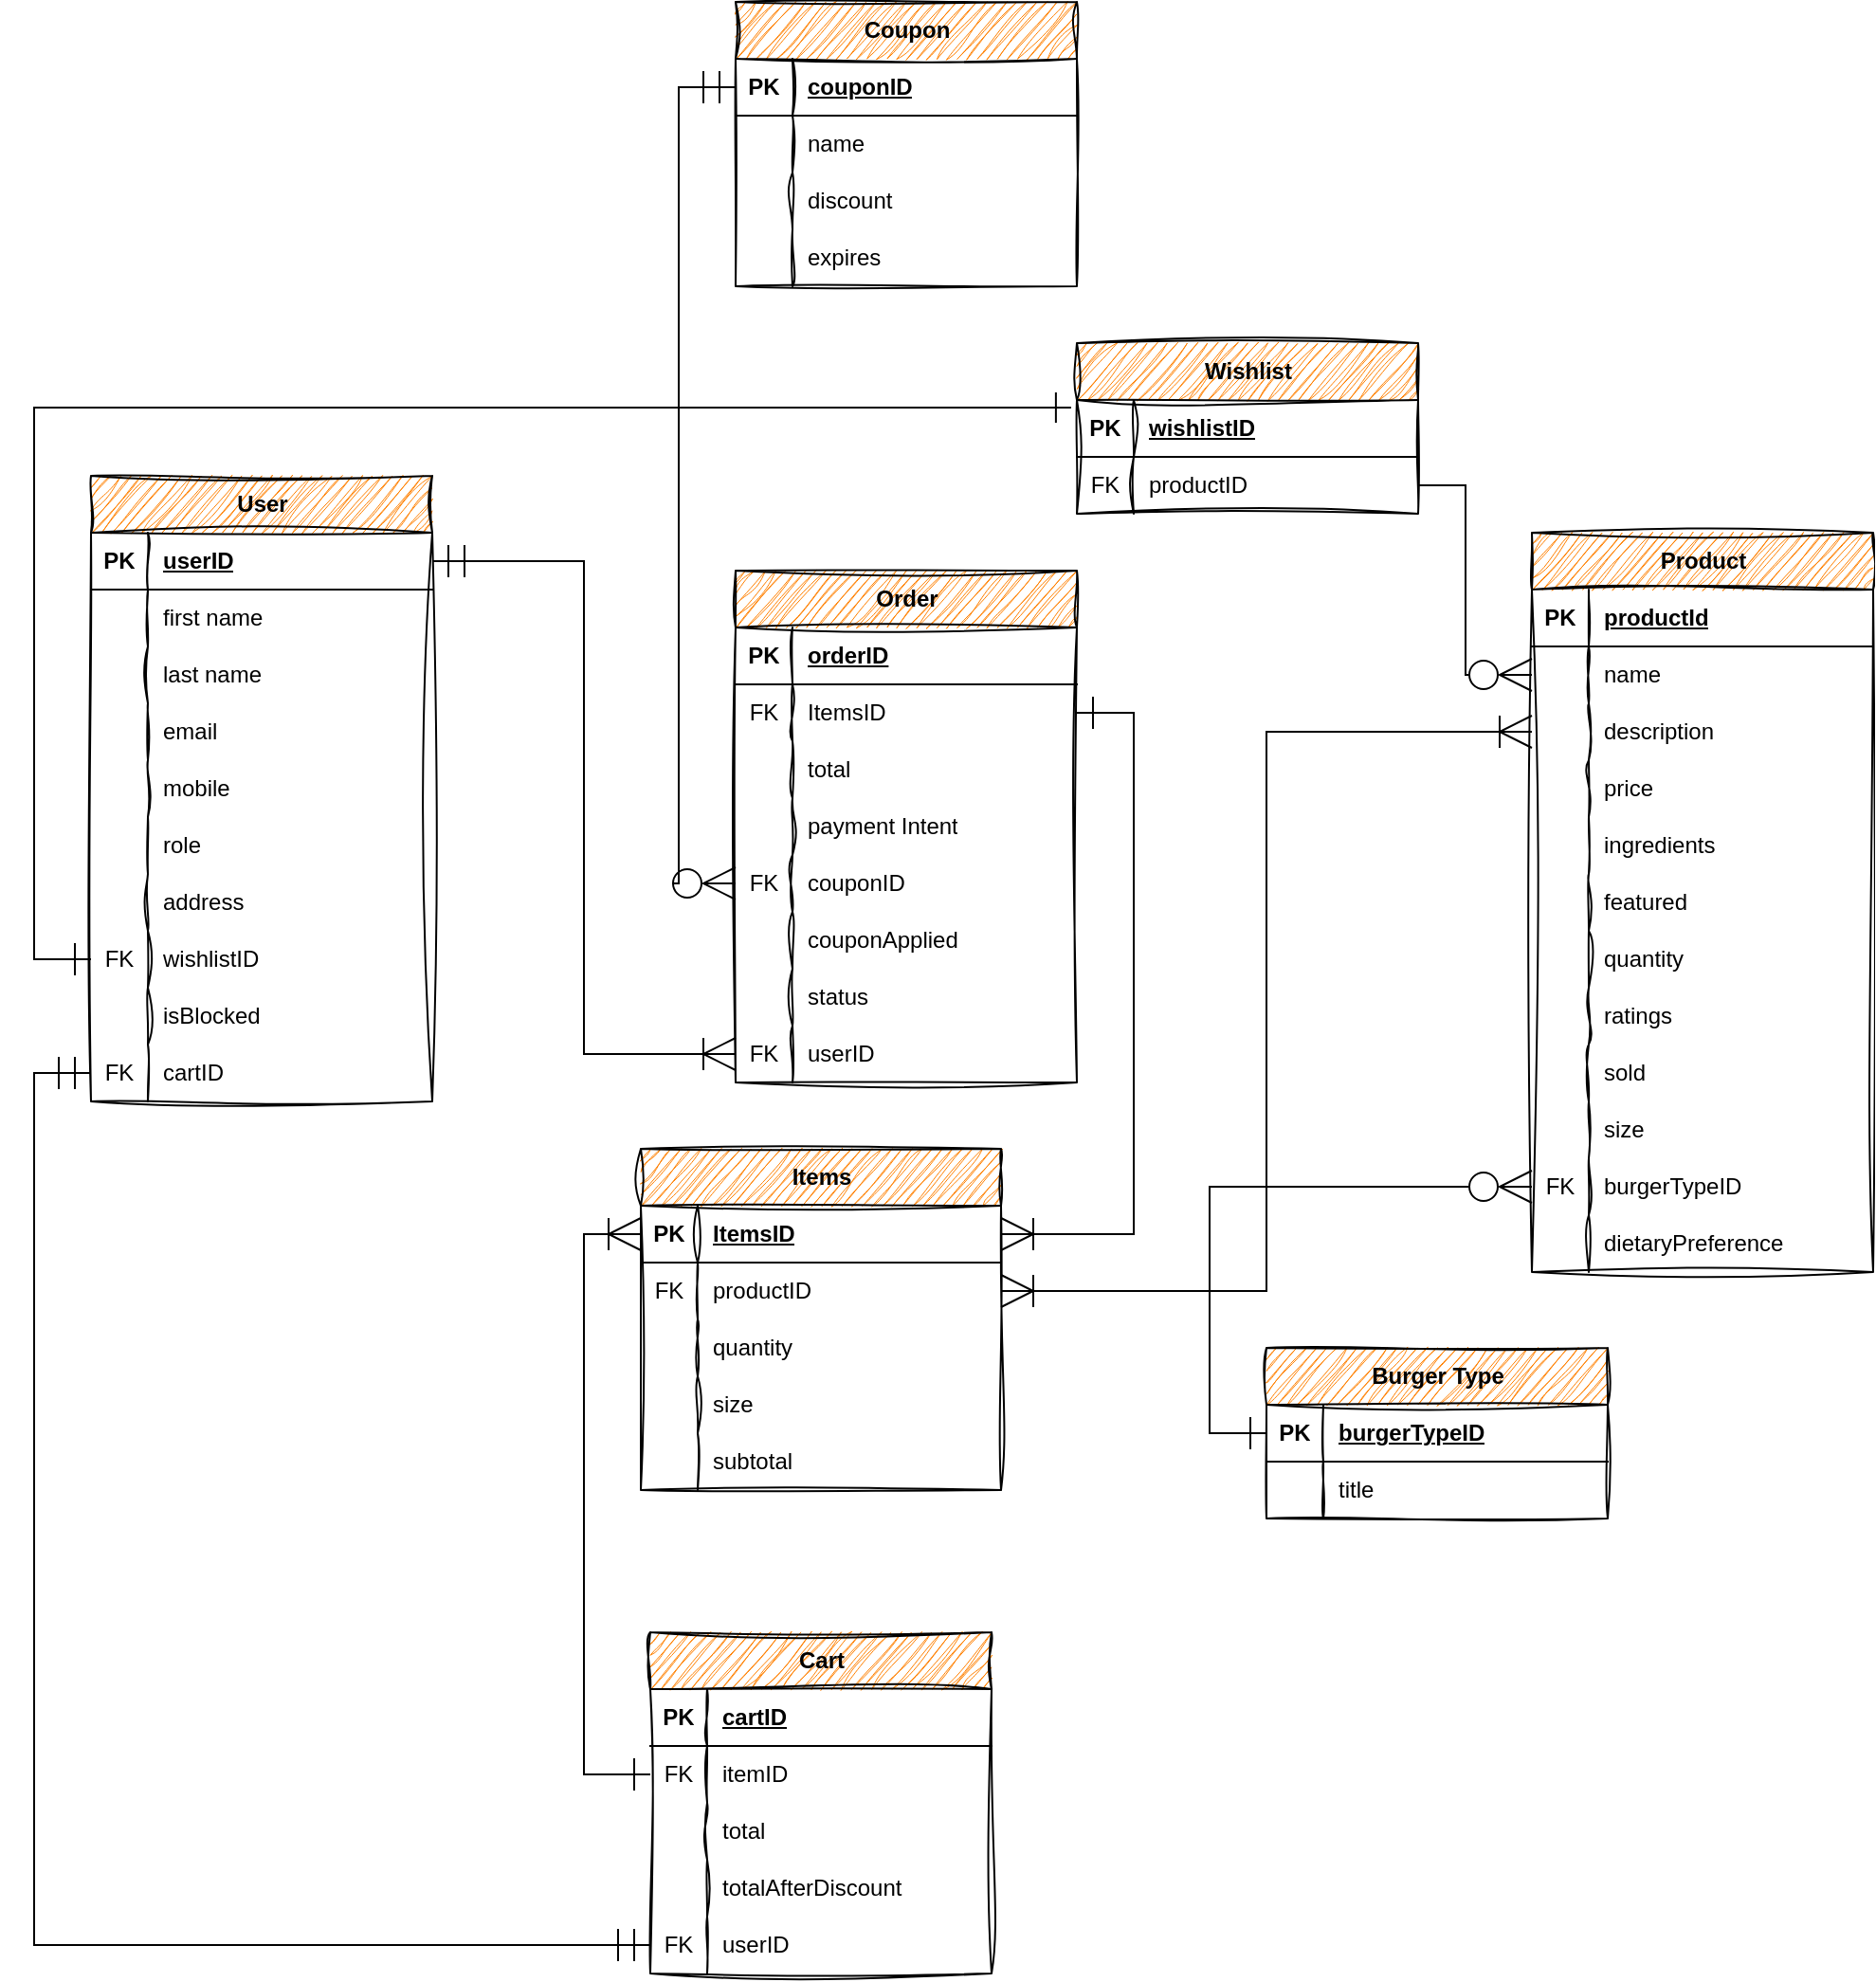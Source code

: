 <mxfile version="24.2.7" type="github">
  <diagram name="Page-1" id="Ou0Gcl6l-S-8oS8wwKDa">
    <mxGraphModel dx="1742" dy="1627" grid="1" gridSize="10" guides="1" tooltips="1" connect="1" arrows="1" fold="1" page="1" pageScale="1" pageWidth="827" pageHeight="1169" math="0" shadow="0">
      <root>
        <mxCell id="0" />
        <mxCell id="1" parent="0" />
        <mxCell id="14zHS0JnAgoN_JKjx-6R-4" value="User" style="shape=table;startSize=30;container=1;collapsible=1;childLayout=tableLayout;fixedRows=1;rowLines=0;fontStyle=1;align=center;resizeLast=1;html=1;gradientColor=none;fillColor=#FF8000;sketch=1;curveFitting=1;jiggle=2;" parent="1" vertex="1">
          <mxGeometry x="40" y="50" width="180" height="330" as="geometry" />
        </mxCell>
        <mxCell id="14zHS0JnAgoN_JKjx-6R-5" value="" style="shape=tableRow;horizontal=0;startSize=0;swimlaneHead=0;swimlaneBody=0;fillColor=none;collapsible=0;dropTarget=0;points=[[0,0.5],[1,0.5]];portConstraint=eastwest;top=0;left=0;right=0;bottom=1;" parent="14zHS0JnAgoN_JKjx-6R-4" vertex="1">
          <mxGeometry y="30" width="180" height="30" as="geometry" />
        </mxCell>
        <mxCell id="14zHS0JnAgoN_JKjx-6R-6" value="PK" style="shape=partialRectangle;connectable=0;fillColor=none;top=0;left=0;bottom=0;right=0;fontStyle=1;overflow=hidden;whiteSpace=wrap;html=1;" parent="14zHS0JnAgoN_JKjx-6R-5" vertex="1">
          <mxGeometry width="30" height="30" as="geometry">
            <mxRectangle width="30" height="30" as="alternateBounds" />
          </mxGeometry>
        </mxCell>
        <mxCell id="14zHS0JnAgoN_JKjx-6R-7" value="userID" style="shape=partialRectangle;connectable=0;fillColor=none;top=0;left=0;bottom=0;right=0;align=left;spacingLeft=6;fontStyle=5;overflow=hidden;whiteSpace=wrap;html=1;" parent="14zHS0JnAgoN_JKjx-6R-5" vertex="1">
          <mxGeometry x="30" width="150" height="30" as="geometry">
            <mxRectangle width="150" height="30" as="alternateBounds" />
          </mxGeometry>
        </mxCell>
        <mxCell id="14zHS0JnAgoN_JKjx-6R-8" value="" style="shape=tableRow;horizontal=0;startSize=0;swimlaneHead=0;swimlaneBody=0;fillColor=none;collapsible=0;dropTarget=0;points=[[0,0.5],[1,0.5]];portConstraint=eastwest;top=0;left=0;right=0;bottom=0;" parent="14zHS0JnAgoN_JKjx-6R-4" vertex="1">
          <mxGeometry y="60" width="180" height="30" as="geometry" />
        </mxCell>
        <mxCell id="14zHS0JnAgoN_JKjx-6R-9" value="" style="shape=partialRectangle;connectable=0;fillColor=none;top=0;left=0;bottom=0;right=0;editable=1;overflow=hidden;whiteSpace=wrap;html=1;" parent="14zHS0JnAgoN_JKjx-6R-8" vertex="1">
          <mxGeometry width="30" height="30" as="geometry">
            <mxRectangle width="30" height="30" as="alternateBounds" />
          </mxGeometry>
        </mxCell>
        <mxCell id="14zHS0JnAgoN_JKjx-6R-10" value="first name" style="shape=partialRectangle;connectable=0;fillColor=none;top=0;left=0;bottom=0;right=0;align=left;spacingLeft=6;overflow=hidden;whiteSpace=wrap;html=1;" parent="14zHS0JnAgoN_JKjx-6R-8" vertex="1">
          <mxGeometry x="30" width="150" height="30" as="geometry">
            <mxRectangle width="150" height="30" as="alternateBounds" />
          </mxGeometry>
        </mxCell>
        <mxCell id="14zHS0JnAgoN_JKjx-6R-11" value="" style="shape=tableRow;horizontal=0;startSize=0;swimlaneHead=0;swimlaneBody=0;fillColor=none;collapsible=0;dropTarget=0;points=[[0,0.5],[1,0.5]];portConstraint=eastwest;top=0;left=0;right=0;bottom=0;" parent="14zHS0JnAgoN_JKjx-6R-4" vertex="1">
          <mxGeometry y="90" width="180" height="30" as="geometry" />
        </mxCell>
        <mxCell id="14zHS0JnAgoN_JKjx-6R-12" value="" style="shape=partialRectangle;connectable=0;fillColor=none;top=0;left=0;bottom=0;right=0;editable=1;overflow=hidden;whiteSpace=wrap;html=1;" parent="14zHS0JnAgoN_JKjx-6R-11" vertex="1">
          <mxGeometry width="30" height="30" as="geometry">
            <mxRectangle width="30" height="30" as="alternateBounds" />
          </mxGeometry>
        </mxCell>
        <mxCell id="14zHS0JnAgoN_JKjx-6R-13" value="last name" style="shape=partialRectangle;connectable=0;fillColor=none;top=0;left=0;bottom=0;right=0;align=left;spacingLeft=6;overflow=hidden;whiteSpace=wrap;html=1;" parent="14zHS0JnAgoN_JKjx-6R-11" vertex="1">
          <mxGeometry x="30" width="150" height="30" as="geometry">
            <mxRectangle width="150" height="30" as="alternateBounds" />
          </mxGeometry>
        </mxCell>
        <mxCell id="14zHS0JnAgoN_JKjx-6R-14" value="" style="shape=tableRow;horizontal=0;startSize=0;swimlaneHead=0;swimlaneBody=0;fillColor=none;collapsible=0;dropTarget=0;points=[[0,0.5],[1,0.5]];portConstraint=eastwest;top=0;left=0;right=0;bottom=0;" parent="14zHS0JnAgoN_JKjx-6R-4" vertex="1">
          <mxGeometry y="120" width="180" height="30" as="geometry" />
        </mxCell>
        <mxCell id="14zHS0JnAgoN_JKjx-6R-15" value="" style="shape=partialRectangle;connectable=0;fillColor=none;top=0;left=0;bottom=0;right=0;editable=1;overflow=hidden;whiteSpace=wrap;html=1;" parent="14zHS0JnAgoN_JKjx-6R-14" vertex="1">
          <mxGeometry width="30" height="30" as="geometry">
            <mxRectangle width="30" height="30" as="alternateBounds" />
          </mxGeometry>
        </mxCell>
        <mxCell id="14zHS0JnAgoN_JKjx-6R-16" value="email" style="shape=partialRectangle;connectable=0;fillColor=none;top=0;left=0;bottom=0;right=0;align=left;spacingLeft=6;overflow=hidden;whiteSpace=wrap;html=1;" parent="14zHS0JnAgoN_JKjx-6R-14" vertex="1">
          <mxGeometry x="30" width="150" height="30" as="geometry">
            <mxRectangle width="150" height="30" as="alternateBounds" />
          </mxGeometry>
        </mxCell>
        <mxCell id="14zHS0JnAgoN_JKjx-6R-99" value="" style="shape=tableRow;horizontal=0;startSize=0;swimlaneHead=0;swimlaneBody=0;fillColor=none;collapsible=0;dropTarget=0;points=[[0,0.5],[1,0.5]];portConstraint=eastwest;top=0;left=0;right=0;bottom=0;" parent="14zHS0JnAgoN_JKjx-6R-4" vertex="1">
          <mxGeometry y="150" width="180" height="30" as="geometry" />
        </mxCell>
        <mxCell id="14zHS0JnAgoN_JKjx-6R-100" value="" style="shape=partialRectangle;connectable=0;fillColor=none;top=0;left=0;bottom=0;right=0;editable=1;overflow=hidden;whiteSpace=wrap;html=1;" parent="14zHS0JnAgoN_JKjx-6R-99" vertex="1">
          <mxGeometry width="30" height="30" as="geometry">
            <mxRectangle width="30" height="30" as="alternateBounds" />
          </mxGeometry>
        </mxCell>
        <mxCell id="14zHS0JnAgoN_JKjx-6R-101" value="mobile" style="shape=partialRectangle;connectable=0;fillColor=none;top=0;left=0;bottom=0;right=0;align=left;spacingLeft=6;overflow=hidden;whiteSpace=wrap;html=1;" parent="14zHS0JnAgoN_JKjx-6R-99" vertex="1">
          <mxGeometry x="30" width="150" height="30" as="geometry">
            <mxRectangle width="150" height="30" as="alternateBounds" />
          </mxGeometry>
        </mxCell>
        <mxCell id="14zHS0JnAgoN_JKjx-6R-102" value="" style="shape=tableRow;horizontal=0;startSize=0;swimlaneHead=0;swimlaneBody=0;fillColor=none;collapsible=0;dropTarget=0;points=[[0,0.5],[1,0.5]];portConstraint=eastwest;top=0;left=0;right=0;bottom=0;" parent="14zHS0JnAgoN_JKjx-6R-4" vertex="1">
          <mxGeometry y="180" width="180" height="30" as="geometry" />
        </mxCell>
        <mxCell id="14zHS0JnAgoN_JKjx-6R-103" value="" style="shape=partialRectangle;connectable=0;fillColor=none;top=0;left=0;bottom=0;right=0;editable=1;overflow=hidden;whiteSpace=wrap;html=1;" parent="14zHS0JnAgoN_JKjx-6R-102" vertex="1">
          <mxGeometry width="30" height="30" as="geometry">
            <mxRectangle width="30" height="30" as="alternateBounds" />
          </mxGeometry>
        </mxCell>
        <mxCell id="14zHS0JnAgoN_JKjx-6R-104" value="role" style="shape=partialRectangle;connectable=0;fillColor=none;top=0;left=0;bottom=0;right=0;align=left;spacingLeft=6;overflow=hidden;whiteSpace=wrap;html=1;" parent="14zHS0JnAgoN_JKjx-6R-102" vertex="1">
          <mxGeometry x="30" width="150" height="30" as="geometry">
            <mxRectangle width="150" height="30" as="alternateBounds" />
          </mxGeometry>
        </mxCell>
        <mxCell id="14zHS0JnAgoN_JKjx-6R-108" value="" style="shape=tableRow;horizontal=0;startSize=0;swimlaneHead=0;swimlaneBody=0;fillColor=none;collapsible=0;dropTarget=0;points=[[0,0.5],[1,0.5]];portConstraint=eastwest;top=0;left=0;right=0;bottom=0;" parent="14zHS0JnAgoN_JKjx-6R-4" vertex="1">
          <mxGeometry y="210" width="180" height="30" as="geometry" />
        </mxCell>
        <mxCell id="14zHS0JnAgoN_JKjx-6R-109" value="" style="shape=partialRectangle;connectable=0;fillColor=none;top=0;left=0;bottom=0;right=0;editable=1;overflow=hidden;whiteSpace=wrap;html=1;" parent="14zHS0JnAgoN_JKjx-6R-108" vertex="1">
          <mxGeometry width="30" height="30" as="geometry">
            <mxRectangle width="30" height="30" as="alternateBounds" />
          </mxGeometry>
        </mxCell>
        <mxCell id="14zHS0JnAgoN_JKjx-6R-110" value="address" style="shape=partialRectangle;connectable=0;fillColor=none;top=0;left=0;bottom=0;right=0;align=left;spacingLeft=6;overflow=hidden;whiteSpace=wrap;html=1;" parent="14zHS0JnAgoN_JKjx-6R-108" vertex="1">
          <mxGeometry x="30" width="150" height="30" as="geometry">
            <mxRectangle width="150" height="30" as="alternateBounds" />
          </mxGeometry>
        </mxCell>
        <mxCell id="14zHS0JnAgoN_JKjx-6R-139" value="" style="shape=tableRow;horizontal=0;startSize=0;swimlaneHead=0;swimlaneBody=0;fillColor=none;collapsible=0;dropTarget=0;points=[[0,0.5],[1,0.5]];portConstraint=eastwest;top=0;left=0;right=0;bottom=0;" parent="14zHS0JnAgoN_JKjx-6R-4" vertex="1">
          <mxGeometry y="240" width="180" height="30" as="geometry" />
        </mxCell>
        <mxCell id="14zHS0JnAgoN_JKjx-6R-140" value="FK" style="shape=partialRectangle;connectable=0;fillColor=none;top=0;left=0;bottom=0;right=0;editable=1;overflow=hidden;whiteSpace=wrap;html=1;" parent="14zHS0JnAgoN_JKjx-6R-139" vertex="1">
          <mxGeometry width="30" height="30" as="geometry">
            <mxRectangle width="30" height="30" as="alternateBounds" />
          </mxGeometry>
        </mxCell>
        <mxCell id="14zHS0JnAgoN_JKjx-6R-141" value="wishlistID" style="shape=partialRectangle;connectable=0;fillColor=none;top=0;left=0;bottom=0;right=0;align=left;spacingLeft=6;overflow=hidden;whiteSpace=wrap;html=1;" parent="14zHS0JnAgoN_JKjx-6R-139" vertex="1">
          <mxGeometry x="30" width="150" height="30" as="geometry">
            <mxRectangle width="150" height="30" as="alternateBounds" />
          </mxGeometry>
        </mxCell>
        <mxCell id="14zHS0JnAgoN_JKjx-6R-105" value="" style="shape=tableRow;horizontal=0;startSize=0;swimlaneHead=0;swimlaneBody=0;fillColor=none;collapsible=0;dropTarget=0;points=[[0,0.5],[1,0.5]];portConstraint=eastwest;top=0;left=0;right=0;bottom=0;" parent="14zHS0JnAgoN_JKjx-6R-4" vertex="1">
          <mxGeometry y="270" width="180" height="30" as="geometry" />
        </mxCell>
        <mxCell id="14zHS0JnAgoN_JKjx-6R-106" value="" style="shape=partialRectangle;connectable=0;fillColor=none;top=0;left=0;bottom=0;right=0;editable=1;overflow=hidden;whiteSpace=wrap;html=1;" parent="14zHS0JnAgoN_JKjx-6R-105" vertex="1">
          <mxGeometry width="30" height="30" as="geometry">
            <mxRectangle width="30" height="30" as="alternateBounds" />
          </mxGeometry>
        </mxCell>
        <mxCell id="14zHS0JnAgoN_JKjx-6R-107" value="isBlocked" style="shape=partialRectangle;connectable=0;fillColor=none;top=0;left=0;bottom=0;right=0;align=left;spacingLeft=6;overflow=hidden;whiteSpace=wrap;html=1;" parent="14zHS0JnAgoN_JKjx-6R-105" vertex="1">
          <mxGeometry x="30" width="150" height="30" as="geometry">
            <mxRectangle width="150" height="30" as="alternateBounds" />
          </mxGeometry>
        </mxCell>
        <mxCell id="14zHS0JnAgoN_JKjx-6R-253" value="" style="shape=tableRow;horizontal=0;startSize=0;swimlaneHead=0;swimlaneBody=0;fillColor=none;collapsible=0;dropTarget=0;points=[[0,0.5],[1,0.5]];portConstraint=eastwest;top=0;left=0;right=0;bottom=0;" parent="14zHS0JnAgoN_JKjx-6R-4" vertex="1">
          <mxGeometry y="300" width="180" height="30" as="geometry" />
        </mxCell>
        <mxCell id="14zHS0JnAgoN_JKjx-6R-254" value="FK" style="shape=partialRectangle;connectable=0;fillColor=none;top=0;left=0;bottom=0;right=0;editable=1;overflow=hidden;whiteSpace=wrap;html=1;" parent="14zHS0JnAgoN_JKjx-6R-253" vertex="1">
          <mxGeometry width="30" height="30" as="geometry">
            <mxRectangle width="30" height="30" as="alternateBounds" />
          </mxGeometry>
        </mxCell>
        <mxCell id="14zHS0JnAgoN_JKjx-6R-255" value="cartID" style="shape=partialRectangle;connectable=0;fillColor=none;top=0;left=0;bottom=0;right=0;align=left;spacingLeft=6;overflow=hidden;whiteSpace=wrap;html=1;" parent="14zHS0JnAgoN_JKjx-6R-253" vertex="1">
          <mxGeometry x="30" width="150" height="30" as="geometry">
            <mxRectangle width="150" height="30" as="alternateBounds" />
          </mxGeometry>
        </mxCell>
        <mxCell id="14zHS0JnAgoN_JKjx-6R-17" value="Order" style="shape=table;startSize=30;container=1;collapsible=1;childLayout=tableLayout;fixedRows=1;rowLines=0;fontStyle=1;align=center;resizeLast=1;html=1;fillStyle=auto;fillColor=#FF8000;sketch=1;curveFitting=1;jiggle=2;" parent="1" vertex="1">
          <mxGeometry x="380" y="100" width="180" height="270" as="geometry" />
        </mxCell>
        <mxCell id="14zHS0JnAgoN_JKjx-6R-18" value="" style="shape=tableRow;horizontal=0;startSize=0;swimlaneHead=0;swimlaneBody=0;fillColor=none;collapsible=0;dropTarget=0;points=[[0,0.5],[1,0.5]];portConstraint=eastwest;top=0;left=0;right=0;bottom=1;" parent="14zHS0JnAgoN_JKjx-6R-17" vertex="1">
          <mxGeometry y="30" width="180" height="30" as="geometry" />
        </mxCell>
        <mxCell id="14zHS0JnAgoN_JKjx-6R-19" value="PK" style="shape=partialRectangle;connectable=0;fillColor=none;top=0;left=0;bottom=0;right=0;fontStyle=1;overflow=hidden;whiteSpace=wrap;html=1;" parent="14zHS0JnAgoN_JKjx-6R-18" vertex="1">
          <mxGeometry width="30" height="30" as="geometry">
            <mxRectangle width="30" height="30" as="alternateBounds" />
          </mxGeometry>
        </mxCell>
        <mxCell id="14zHS0JnAgoN_JKjx-6R-20" value="orderID" style="shape=partialRectangle;connectable=0;fillColor=none;top=0;left=0;bottom=0;right=0;align=left;spacingLeft=6;fontStyle=5;overflow=hidden;whiteSpace=wrap;html=1;" parent="14zHS0JnAgoN_JKjx-6R-18" vertex="1">
          <mxGeometry x="30" width="150" height="30" as="geometry">
            <mxRectangle width="150" height="30" as="alternateBounds" />
          </mxGeometry>
        </mxCell>
        <mxCell id="14zHS0JnAgoN_JKjx-6R-21" value="" style="shape=tableRow;horizontal=0;startSize=0;swimlaneHead=0;swimlaneBody=0;fillColor=none;collapsible=0;dropTarget=0;points=[[0,0.5],[1,0.5]];portConstraint=eastwest;top=0;left=0;right=0;bottom=0;" parent="14zHS0JnAgoN_JKjx-6R-17" vertex="1">
          <mxGeometry y="60" width="180" height="30" as="geometry" />
        </mxCell>
        <mxCell id="14zHS0JnAgoN_JKjx-6R-22" value="FK" style="shape=partialRectangle;connectable=0;fillColor=none;top=0;left=0;bottom=0;right=0;editable=1;overflow=hidden;whiteSpace=wrap;html=1;" parent="14zHS0JnAgoN_JKjx-6R-21" vertex="1">
          <mxGeometry width="30" height="30" as="geometry">
            <mxRectangle width="30" height="30" as="alternateBounds" />
          </mxGeometry>
        </mxCell>
        <mxCell id="14zHS0JnAgoN_JKjx-6R-23" value="ItemsID" style="shape=partialRectangle;connectable=0;fillColor=none;top=0;left=0;bottom=0;right=0;align=left;spacingLeft=6;overflow=hidden;whiteSpace=wrap;html=1;" parent="14zHS0JnAgoN_JKjx-6R-21" vertex="1">
          <mxGeometry x="30" width="150" height="30" as="geometry">
            <mxRectangle width="150" height="30" as="alternateBounds" />
          </mxGeometry>
        </mxCell>
        <mxCell id="14zHS0JnAgoN_JKjx-6R-24" value="" style="shape=tableRow;horizontal=0;startSize=0;swimlaneHead=0;swimlaneBody=0;fillColor=none;collapsible=0;dropTarget=0;points=[[0,0.5],[1,0.5]];portConstraint=eastwest;top=0;left=0;right=0;bottom=0;" parent="14zHS0JnAgoN_JKjx-6R-17" vertex="1">
          <mxGeometry y="90" width="180" height="30" as="geometry" />
        </mxCell>
        <mxCell id="14zHS0JnAgoN_JKjx-6R-25" value="" style="shape=partialRectangle;connectable=0;fillColor=none;top=0;left=0;bottom=0;right=0;editable=1;overflow=hidden;whiteSpace=wrap;html=1;" parent="14zHS0JnAgoN_JKjx-6R-24" vertex="1">
          <mxGeometry width="30" height="30" as="geometry">
            <mxRectangle width="30" height="30" as="alternateBounds" />
          </mxGeometry>
        </mxCell>
        <mxCell id="14zHS0JnAgoN_JKjx-6R-26" value="total" style="shape=partialRectangle;connectable=0;fillColor=none;top=0;left=0;bottom=0;right=0;align=left;spacingLeft=6;overflow=hidden;whiteSpace=wrap;html=1;" parent="14zHS0JnAgoN_JKjx-6R-24" vertex="1">
          <mxGeometry x="30" width="150" height="30" as="geometry">
            <mxRectangle width="150" height="30" as="alternateBounds" />
          </mxGeometry>
        </mxCell>
        <mxCell id="14zHS0JnAgoN_JKjx-6R-27" value="" style="shape=tableRow;horizontal=0;startSize=0;swimlaneHead=0;swimlaneBody=0;fillColor=none;collapsible=0;dropTarget=0;points=[[0,0.5],[1,0.5]];portConstraint=eastwest;top=0;left=0;right=0;bottom=0;" parent="14zHS0JnAgoN_JKjx-6R-17" vertex="1">
          <mxGeometry y="120" width="180" height="30" as="geometry" />
        </mxCell>
        <mxCell id="14zHS0JnAgoN_JKjx-6R-28" value="" style="shape=partialRectangle;connectable=0;fillColor=none;top=0;left=0;bottom=0;right=0;editable=1;overflow=hidden;whiteSpace=wrap;html=1;" parent="14zHS0JnAgoN_JKjx-6R-27" vertex="1">
          <mxGeometry width="30" height="30" as="geometry">
            <mxRectangle width="30" height="30" as="alternateBounds" />
          </mxGeometry>
        </mxCell>
        <mxCell id="14zHS0JnAgoN_JKjx-6R-29" value="payment Intent" style="shape=partialRectangle;connectable=0;fillColor=none;top=0;left=0;bottom=0;right=0;align=left;spacingLeft=6;overflow=hidden;whiteSpace=wrap;html=1;" parent="14zHS0JnAgoN_JKjx-6R-27" vertex="1">
          <mxGeometry x="30" width="150" height="30" as="geometry">
            <mxRectangle width="150" height="30" as="alternateBounds" />
          </mxGeometry>
        </mxCell>
        <mxCell id="14zHS0JnAgoN_JKjx-6R-188" value="" style="shape=tableRow;horizontal=0;startSize=0;swimlaneHead=0;swimlaneBody=0;fillColor=none;collapsible=0;dropTarget=0;points=[[0,0.5],[1,0.5]];portConstraint=eastwest;top=0;left=0;right=0;bottom=0;" parent="14zHS0JnAgoN_JKjx-6R-17" vertex="1">
          <mxGeometry y="150" width="180" height="30" as="geometry" />
        </mxCell>
        <mxCell id="14zHS0JnAgoN_JKjx-6R-189" value="FK" style="shape=partialRectangle;connectable=0;fillColor=none;top=0;left=0;bottom=0;right=0;editable=1;overflow=hidden;whiteSpace=wrap;html=1;" parent="14zHS0JnAgoN_JKjx-6R-188" vertex="1">
          <mxGeometry width="30" height="30" as="geometry">
            <mxRectangle width="30" height="30" as="alternateBounds" />
          </mxGeometry>
        </mxCell>
        <mxCell id="14zHS0JnAgoN_JKjx-6R-190" value="couponID" style="shape=partialRectangle;connectable=0;fillColor=none;top=0;left=0;bottom=0;right=0;align=left;spacingLeft=6;overflow=hidden;whiteSpace=wrap;html=1;" parent="14zHS0JnAgoN_JKjx-6R-188" vertex="1">
          <mxGeometry x="30" width="150" height="30" as="geometry">
            <mxRectangle width="150" height="30" as="alternateBounds" />
          </mxGeometry>
        </mxCell>
        <mxCell id="14zHS0JnAgoN_JKjx-6R-191" value="" style="shape=tableRow;horizontal=0;startSize=0;swimlaneHead=0;swimlaneBody=0;fillColor=none;collapsible=0;dropTarget=0;points=[[0,0.5],[1,0.5]];portConstraint=eastwest;top=0;left=0;right=0;bottom=0;" parent="14zHS0JnAgoN_JKjx-6R-17" vertex="1">
          <mxGeometry y="180" width="180" height="30" as="geometry" />
        </mxCell>
        <mxCell id="14zHS0JnAgoN_JKjx-6R-192" value="" style="shape=partialRectangle;connectable=0;fillColor=none;top=0;left=0;bottom=0;right=0;editable=1;overflow=hidden;whiteSpace=wrap;html=1;" parent="14zHS0JnAgoN_JKjx-6R-191" vertex="1">
          <mxGeometry width="30" height="30" as="geometry">
            <mxRectangle width="30" height="30" as="alternateBounds" />
          </mxGeometry>
        </mxCell>
        <mxCell id="14zHS0JnAgoN_JKjx-6R-193" value="couponApplied" style="shape=partialRectangle;connectable=0;fillColor=none;top=0;left=0;bottom=0;right=0;align=left;spacingLeft=6;overflow=hidden;whiteSpace=wrap;html=1;" parent="14zHS0JnAgoN_JKjx-6R-191" vertex="1">
          <mxGeometry x="30" width="150" height="30" as="geometry">
            <mxRectangle width="150" height="30" as="alternateBounds" />
          </mxGeometry>
        </mxCell>
        <mxCell id="14zHS0JnAgoN_JKjx-6R-194" value="" style="shape=tableRow;horizontal=0;startSize=0;swimlaneHead=0;swimlaneBody=0;fillColor=none;collapsible=0;dropTarget=0;points=[[0,0.5],[1,0.5]];portConstraint=eastwest;top=0;left=0;right=0;bottom=0;" parent="14zHS0JnAgoN_JKjx-6R-17" vertex="1">
          <mxGeometry y="210" width="180" height="30" as="geometry" />
        </mxCell>
        <mxCell id="14zHS0JnAgoN_JKjx-6R-195" value="" style="shape=partialRectangle;connectable=0;fillColor=none;top=0;left=0;bottom=0;right=0;editable=1;overflow=hidden;whiteSpace=wrap;html=1;" parent="14zHS0JnAgoN_JKjx-6R-194" vertex="1">
          <mxGeometry width="30" height="30" as="geometry">
            <mxRectangle width="30" height="30" as="alternateBounds" />
          </mxGeometry>
        </mxCell>
        <mxCell id="14zHS0JnAgoN_JKjx-6R-196" value="status" style="shape=partialRectangle;connectable=0;fillColor=none;top=0;left=0;bottom=0;right=0;align=left;spacingLeft=6;overflow=hidden;whiteSpace=wrap;html=1;" parent="14zHS0JnAgoN_JKjx-6R-194" vertex="1">
          <mxGeometry x="30" width="150" height="30" as="geometry">
            <mxRectangle width="150" height="30" as="alternateBounds" />
          </mxGeometry>
        </mxCell>
        <mxCell id="14zHS0JnAgoN_JKjx-6R-197" value="" style="shape=tableRow;horizontal=0;startSize=0;swimlaneHead=0;swimlaneBody=0;fillColor=none;collapsible=0;dropTarget=0;points=[[0,0.5],[1,0.5]];portConstraint=eastwest;top=0;left=0;right=0;bottom=0;" parent="14zHS0JnAgoN_JKjx-6R-17" vertex="1">
          <mxGeometry y="240" width="180" height="30" as="geometry" />
        </mxCell>
        <mxCell id="14zHS0JnAgoN_JKjx-6R-198" value="FK" style="shape=partialRectangle;connectable=0;fillColor=none;top=0;left=0;bottom=0;right=0;editable=1;overflow=hidden;whiteSpace=wrap;html=1;" parent="14zHS0JnAgoN_JKjx-6R-197" vertex="1">
          <mxGeometry width="30" height="30" as="geometry">
            <mxRectangle width="30" height="30" as="alternateBounds" />
          </mxGeometry>
        </mxCell>
        <mxCell id="14zHS0JnAgoN_JKjx-6R-199" value="userID" style="shape=partialRectangle;connectable=0;fillColor=none;top=0;left=0;bottom=0;right=0;align=left;spacingLeft=6;overflow=hidden;whiteSpace=wrap;html=1;" parent="14zHS0JnAgoN_JKjx-6R-197" vertex="1">
          <mxGeometry x="30" width="150" height="30" as="geometry">
            <mxRectangle width="150" height="30" as="alternateBounds" />
          </mxGeometry>
        </mxCell>
        <mxCell id="14zHS0JnAgoN_JKjx-6R-30" value="Product" style="shape=table;startSize=30;container=1;collapsible=1;childLayout=tableLayout;fixedRows=1;rowLines=0;fontStyle=1;align=center;resizeLast=1;html=1;fillColor=#FF8000;sketch=1;curveFitting=1;jiggle=2;" parent="1" vertex="1">
          <mxGeometry x="800" y="80" width="180" height="390" as="geometry" />
        </mxCell>
        <mxCell id="14zHS0JnAgoN_JKjx-6R-31" value="" style="shape=tableRow;horizontal=0;startSize=0;swimlaneHead=0;swimlaneBody=0;fillColor=none;collapsible=0;dropTarget=0;points=[[0,0.5],[1,0.5]];portConstraint=eastwest;top=0;left=0;right=0;bottom=1;" parent="14zHS0JnAgoN_JKjx-6R-30" vertex="1">
          <mxGeometry y="30" width="180" height="30" as="geometry" />
        </mxCell>
        <mxCell id="14zHS0JnAgoN_JKjx-6R-32" value="PK" style="shape=partialRectangle;connectable=0;fillColor=none;top=0;left=0;bottom=0;right=0;fontStyle=1;overflow=hidden;whiteSpace=wrap;html=1;" parent="14zHS0JnAgoN_JKjx-6R-31" vertex="1">
          <mxGeometry width="30" height="30" as="geometry">
            <mxRectangle width="30" height="30" as="alternateBounds" />
          </mxGeometry>
        </mxCell>
        <mxCell id="14zHS0JnAgoN_JKjx-6R-33" value="productId" style="shape=partialRectangle;connectable=0;fillColor=none;top=0;left=0;bottom=0;right=0;align=left;spacingLeft=6;fontStyle=5;overflow=hidden;whiteSpace=wrap;html=1;" parent="14zHS0JnAgoN_JKjx-6R-31" vertex="1">
          <mxGeometry x="30" width="150" height="30" as="geometry">
            <mxRectangle width="150" height="30" as="alternateBounds" />
          </mxGeometry>
        </mxCell>
        <mxCell id="14zHS0JnAgoN_JKjx-6R-34" value="" style="shape=tableRow;horizontal=0;startSize=0;swimlaneHead=0;swimlaneBody=0;fillColor=none;collapsible=0;dropTarget=0;points=[[0,0.5],[1,0.5]];portConstraint=eastwest;top=0;left=0;right=0;bottom=0;" parent="14zHS0JnAgoN_JKjx-6R-30" vertex="1">
          <mxGeometry y="60" width="180" height="30" as="geometry" />
        </mxCell>
        <mxCell id="14zHS0JnAgoN_JKjx-6R-35" value="" style="shape=partialRectangle;connectable=0;fillColor=none;top=0;left=0;bottom=0;right=0;editable=1;overflow=hidden;whiteSpace=wrap;html=1;" parent="14zHS0JnAgoN_JKjx-6R-34" vertex="1">
          <mxGeometry width="30" height="30" as="geometry">
            <mxRectangle width="30" height="30" as="alternateBounds" />
          </mxGeometry>
        </mxCell>
        <mxCell id="14zHS0JnAgoN_JKjx-6R-36" value="name" style="shape=partialRectangle;connectable=0;fillColor=none;top=0;left=0;bottom=0;right=0;align=left;spacingLeft=6;overflow=hidden;whiteSpace=wrap;html=1;" parent="14zHS0JnAgoN_JKjx-6R-34" vertex="1">
          <mxGeometry x="30" width="150" height="30" as="geometry">
            <mxRectangle width="150" height="30" as="alternateBounds" />
          </mxGeometry>
        </mxCell>
        <mxCell id="14zHS0JnAgoN_JKjx-6R-37" value="" style="shape=tableRow;horizontal=0;startSize=0;swimlaneHead=0;swimlaneBody=0;fillColor=none;collapsible=0;dropTarget=0;points=[[0,0.5],[1,0.5]];portConstraint=eastwest;top=0;left=0;right=0;bottom=0;" parent="14zHS0JnAgoN_JKjx-6R-30" vertex="1">
          <mxGeometry y="90" width="180" height="30" as="geometry" />
        </mxCell>
        <mxCell id="14zHS0JnAgoN_JKjx-6R-38" value="" style="shape=partialRectangle;connectable=0;fillColor=none;top=0;left=0;bottom=0;right=0;editable=1;overflow=hidden;whiteSpace=wrap;html=1;" parent="14zHS0JnAgoN_JKjx-6R-37" vertex="1">
          <mxGeometry width="30" height="30" as="geometry">
            <mxRectangle width="30" height="30" as="alternateBounds" />
          </mxGeometry>
        </mxCell>
        <mxCell id="14zHS0JnAgoN_JKjx-6R-39" value="description" style="shape=partialRectangle;connectable=0;fillColor=none;top=0;left=0;bottom=0;right=0;align=left;spacingLeft=6;overflow=hidden;whiteSpace=wrap;html=1;" parent="14zHS0JnAgoN_JKjx-6R-37" vertex="1">
          <mxGeometry x="30" width="150" height="30" as="geometry">
            <mxRectangle width="150" height="30" as="alternateBounds" />
          </mxGeometry>
        </mxCell>
        <mxCell id="14zHS0JnAgoN_JKjx-6R-40" value="" style="shape=tableRow;horizontal=0;startSize=0;swimlaneHead=0;swimlaneBody=0;fillColor=none;collapsible=0;dropTarget=0;points=[[0,0.5],[1,0.5]];portConstraint=eastwest;top=0;left=0;right=0;bottom=0;" parent="14zHS0JnAgoN_JKjx-6R-30" vertex="1">
          <mxGeometry y="120" width="180" height="30" as="geometry" />
        </mxCell>
        <mxCell id="14zHS0JnAgoN_JKjx-6R-41" value="" style="shape=partialRectangle;connectable=0;fillColor=none;top=0;left=0;bottom=0;right=0;editable=1;overflow=hidden;whiteSpace=wrap;html=1;" parent="14zHS0JnAgoN_JKjx-6R-40" vertex="1">
          <mxGeometry width="30" height="30" as="geometry">
            <mxRectangle width="30" height="30" as="alternateBounds" />
          </mxGeometry>
        </mxCell>
        <mxCell id="14zHS0JnAgoN_JKjx-6R-42" value="price" style="shape=partialRectangle;connectable=0;fillColor=none;top=0;left=0;bottom=0;right=0;align=left;spacingLeft=6;overflow=hidden;whiteSpace=wrap;html=1;" parent="14zHS0JnAgoN_JKjx-6R-40" vertex="1">
          <mxGeometry x="30" width="150" height="30" as="geometry">
            <mxRectangle width="150" height="30" as="alternateBounds" />
          </mxGeometry>
        </mxCell>
        <mxCell id="14zHS0JnAgoN_JKjx-6R-145" value="" style="shape=tableRow;horizontal=0;startSize=0;swimlaneHead=0;swimlaneBody=0;fillColor=none;collapsible=0;dropTarget=0;points=[[0,0.5],[1,0.5]];portConstraint=eastwest;top=0;left=0;right=0;bottom=0;" parent="14zHS0JnAgoN_JKjx-6R-30" vertex="1">
          <mxGeometry y="150" width="180" height="30" as="geometry" />
        </mxCell>
        <mxCell id="14zHS0JnAgoN_JKjx-6R-146" value="" style="shape=partialRectangle;connectable=0;fillColor=none;top=0;left=0;bottom=0;right=0;editable=1;overflow=hidden;whiteSpace=wrap;html=1;" parent="14zHS0JnAgoN_JKjx-6R-145" vertex="1">
          <mxGeometry width="30" height="30" as="geometry">
            <mxRectangle width="30" height="30" as="alternateBounds" />
          </mxGeometry>
        </mxCell>
        <mxCell id="14zHS0JnAgoN_JKjx-6R-147" value="ingredients" style="shape=partialRectangle;connectable=0;fillColor=none;top=0;left=0;bottom=0;right=0;align=left;spacingLeft=6;overflow=hidden;whiteSpace=wrap;html=1;" parent="14zHS0JnAgoN_JKjx-6R-145" vertex="1">
          <mxGeometry x="30" width="150" height="30" as="geometry">
            <mxRectangle width="150" height="30" as="alternateBounds" />
          </mxGeometry>
        </mxCell>
        <mxCell id="14zHS0JnAgoN_JKjx-6R-148" value="" style="shape=tableRow;horizontal=0;startSize=0;swimlaneHead=0;swimlaneBody=0;fillColor=none;collapsible=0;dropTarget=0;points=[[0,0.5],[1,0.5]];portConstraint=eastwest;top=0;left=0;right=0;bottom=0;" parent="14zHS0JnAgoN_JKjx-6R-30" vertex="1">
          <mxGeometry y="180" width="180" height="30" as="geometry" />
        </mxCell>
        <mxCell id="14zHS0JnAgoN_JKjx-6R-149" value="" style="shape=partialRectangle;connectable=0;fillColor=none;top=0;left=0;bottom=0;right=0;editable=1;overflow=hidden;whiteSpace=wrap;html=1;" parent="14zHS0JnAgoN_JKjx-6R-148" vertex="1">
          <mxGeometry width="30" height="30" as="geometry">
            <mxRectangle width="30" height="30" as="alternateBounds" />
          </mxGeometry>
        </mxCell>
        <mxCell id="14zHS0JnAgoN_JKjx-6R-150" value="featured" style="shape=partialRectangle;connectable=0;fillColor=none;top=0;left=0;bottom=0;right=0;align=left;spacingLeft=6;overflow=hidden;whiteSpace=wrap;html=1;" parent="14zHS0JnAgoN_JKjx-6R-148" vertex="1">
          <mxGeometry x="30" width="150" height="30" as="geometry">
            <mxRectangle width="150" height="30" as="alternateBounds" />
          </mxGeometry>
        </mxCell>
        <mxCell id="14zHS0JnAgoN_JKjx-6R-170" value="" style="shape=tableRow;horizontal=0;startSize=0;swimlaneHead=0;swimlaneBody=0;fillColor=none;collapsible=0;dropTarget=0;points=[[0,0.5],[1,0.5]];portConstraint=eastwest;top=0;left=0;right=0;bottom=0;" parent="14zHS0JnAgoN_JKjx-6R-30" vertex="1">
          <mxGeometry y="210" width="180" height="30" as="geometry" />
        </mxCell>
        <mxCell id="14zHS0JnAgoN_JKjx-6R-171" value="" style="shape=partialRectangle;connectable=0;fillColor=none;top=0;left=0;bottom=0;right=0;editable=1;overflow=hidden;whiteSpace=wrap;html=1;" parent="14zHS0JnAgoN_JKjx-6R-170" vertex="1">
          <mxGeometry width="30" height="30" as="geometry">
            <mxRectangle width="30" height="30" as="alternateBounds" />
          </mxGeometry>
        </mxCell>
        <mxCell id="14zHS0JnAgoN_JKjx-6R-172" value="quantity" style="shape=partialRectangle;connectable=0;fillColor=none;top=0;left=0;bottom=0;right=0;align=left;spacingLeft=6;overflow=hidden;whiteSpace=wrap;html=1;" parent="14zHS0JnAgoN_JKjx-6R-170" vertex="1">
          <mxGeometry x="30" width="150" height="30" as="geometry">
            <mxRectangle width="150" height="30" as="alternateBounds" />
          </mxGeometry>
        </mxCell>
        <mxCell id="14zHS0JnAgoN_JKjx-6R-173" value="" style="shape=tableRow;horizontal=0;startSize=0;swimlaneHead=0;swimlaneBody=0;fillColor=none;collapsible=0;dropTarget=0;points=[[0,0.5],[1,0.5]];portConstraint=eastwest;top=0;left=0;right=0;bottom=0;" parent="14zHS0JnAgoN_JKjx-6R-30" vertex="1">
          <mxGeometry y="240" width="180" height="30" as="geometry" />
        </mxCell>
        <mxCell id="14zHS0JnAgoN_JKjx-6R-174" value="" style="shape=partialRectangle;connectable=0;fillColor=none;top=0;left=0;bottom=0;right=0;editable=1;overflow=hidden;whiteSpace=wrap;html=1;" parent="14zHS0JnAgoN_JKjx-6R-173" vertex="1">
          <mxGeometry width="30" height="30" as="geometry">
            <mxRectangle width="30" height="30" as="alternateBounds" />
          </mxGeometry>
        </mxCell>
        <mxCell id="14zHS0JnAgoN_JKjx-6R-175" value="ratings" style="shape=partialRectangle;connectable=0;fillColor=none;top=0;left=0;bottom=0;right=0;align=left;spacingLeft=6;overflow=hidden;whiteSpace=wrap;html=1;" parent="14zHS0JnAgoN_JKjx-6R-173" vertex="1">
          <mxGeometry x="30" width="150" height="30" as="geometry">
            <mxRectangle width="150" height="30" as="alternateBounds" />
          </mxGeometry>
        </mxCell>
        <mxCell id="14zHS0JnAgoN_JKjx-6R-176" value="" style="shape=tableRow;horizontal=0;startSize=0;swimlaneHead=0;swimlaneBody=0;fillColor=none;collapsible=0;dropTarget=0;points=[[0,0.5],[1,0.5]];portConstraint=eastwest;top=0;left=0;right=0;bottom=0;" parent="14zHS0JnAgoN_JKjx-6R-30" vertex="1">
          <mxGeometry y="270" width="180" height="30" as="geometry" />
        </mxCell>
        <mxCell id="14zHS0JnAgoN_JKjx-6R-177" value="" style="shape=partialRectangle;connectable=0;fillColor=none;top=0;left=0;bottom=0;right=0;editable=1;overflow=hidden;whiteSpace=wrap;html=1;" parent="14zHS0JnAgoN_JKjx-6R-176" vertex="1">
          <mxGeometry width="30" height="30" as="geometry">
            <mxRectangle width="30" height="30" as="alternateBounds" />
          </mxGeometry>
        </mxCell>
        <mxCell id="14zHS0JnAgoN_JKjx-6R-178" value="sold" style="shape=partialRectangle;connectable=0;fillColor=none;top=0;left=0;bottom=0;right=0;align=left;spacingLeft=6;overflow=hidden;whiteSpace=wrap;html=1;" parent="14zHS0JnAgoN_JKjx-6R-176" vertex="1">
          <mxGeometry x="30" width="150" height="30" as="geometry">
            <mxRectangle width="150" height="30" as="alternateBounds" />
          </mxGeometry>
        </mxCell>
        <mxCell id="14zHS0JnAgoN_JKjx-6R-179" value="" style="shape=tableRow;horizontal=0;startSize=0;swimlaneHead=0;swimlaneBody=0;fillColor=none;collapsible=0;dropTarget=0;points=[[0,0.5],[1,0.5]];portConstraint=eastwest;top=0;left=0;right=0;bottom=0;" parent="14zHS0JnAgoN_JKjx-6R-30" vertex="1">
          <mxGeometry y="300" width="180" height="30" as="geometry" />
        </mxCell>
        <mxCell id="14zHS0JnAgoN_JKjx-6R-180" value="" style="shape=partialRectangle;connectable=0;fillColor=none;top=0;left=0;bottom=0;right=0;editable=1;overflow=hidden;whiteSpace=wrap;html=1;" parent="14zHS0JnAgoN_JKjx-6R-179" vertex="1">
          <mxGeometry width="30" height="30" as="geometry">
            <mxRectangle width="30" height="30" as="alternateBounds" />
          </mxGeometry>
        </mxCell>
        <mxCell id="14zHS0JnAgoN_JKjx-6R-181" value="size" style="shape=partialRectangle;connectable=0;fillColor=none;top=0;left=0;bottom=0;right=0;align=left;spacingLeft=6;overflow=hidden;whiteSpace=wrap;html=1;" parent="14zHS0JnAgoN_JKjx-6R-179" vertex="1">
          <mxGeometry x="30" width="150" height="30" as="geometry">
            <mxRectangle width="150" height="30" as="alternateBounds" />
          </mxGeometry>
        </mxCell>
        <mxCell id="14zHS0JnAgoN_JKjx-6R-200" value="" style="shape=tableRow;horizontal=0;startSize=0;swimlaneHead=0;swimlaneBody=0;fillColor=none;collapsible=0;dropTarget=0;points=[[0,0.5],[1,0.5]];portConstraint=eastwest;top=0;left=0;right=0;bottom=0;" parent="14zHS0JnAgoN_JKjx-6R-30" vertex="1">
          <mxGeometry y="330" width="180" height="30" as="geometry" />
        </mxCell>
        <mxCell id="14zHS0JnAgoN_JKjx-6R-201" value="FK" style="shape=partialRectangle;connectable=0;fillColor=none;top=0;left=0;bottom=0;right=0;editable=1;overflow=hidden;whiteSpace=wrap;html=1;" parent="14zHS0JnAgoN_JKjx-6R-200" vertex="1">
          <mxGeometry width="30" height="30" as="geometry">
            <mxRectangle width="30" height="30" as="alternateBounds" />
          </mxGeometry>
        </mxCell>
        <mxCell id="14zHS0JnAgoN_JKjx-6R-202" value="burgerTypeID" style="shape=partialRectangle;connectable=0;fillColor=none;top=0;left=0;bottom=0;right=0;align=left;spacingLeft=6;overflow=hidden;whiteSpace=wrap;html=1;" parent="14zHS0JnAgoN_JKjx-6R-200" vertex="1">
          <mxGeometry x="30" width="150" height="30" as="geometry">
            <mxRectangle width="150" height="30" as="alternateBounds" />
          </mxGeometry>
        </mxCell>
        <mxCell id="14zHS0JnAgoN_JKjx-6R-250" value="" style="shape=tableRow;horizontal=0;startSize=0;swimlaneHead=0;swimlaneBody=0;fillColor=none;collapsible=0;dropTarget=0;points=[[0,0.5],[1,0.5]];portConstraint=eastwest;top=0;left=0;right=0;bottom=0;" parent="14zHS0JnAgoN_JKjx-6R-30" vertex="1">
          <mxGeometry y="360" width="180" height="30" as="geometry" />
        </mxCell>
        <mxCell id="14zHS0JnAgoN_JKjx-6R-251" value="" style="shape=partialRectangle;connectable=0;fillColor=none;top=0;left=0;bottom=0;right=0;editable=1;overflow=hidden;whiteSpace=wrap;html=1;" parent="14zHS0JnAgoN_JKjx-6R-250" vertex="1">
          <mxGeometry width="30" height="30" as="geometry">
            <mxRectangle width="30" height="30" as="alternateBounds" />
          </mxGeometry>
        </mxCell>
        <mxCell id="14zHS0JnAgoN_JKjx-6R-252" value="dietaryPreference" style="shape=partialRectangle;connectable=0;fillColor=none;top=0;left=0;bottom=0;right=0;align=left;spacingLeft=6;overflow=hidden;whiteSpace=wrap;html=1;" parent="14zHS0JnAgoN_JKjx-6R-250" vertex="1">
          <mxGeometry x="30" width="150" height="30" as="geometry">
            <mxRectangle width="150" height="30" as="alternateBounds" />
          </mxGeometry>
        </mxCell>
        <mxCell id="14zHS0JnAgoN_JKjx-6R-43" value="Coupon" style="shape=table;startSize=30;container=1;collapsible=1;childLayout=tableLayout;fixedRows=1;rowLines=0;fontStyle=1;align=center;resizeLast=1;html=1;fillColor=#FF8000;rounded=0;sketch=1;curveFitting=1;jiggle=2;shadow=0;" parent="1" vertex="1">
          <mxGeometry x="380" y="-200" width="180" height="150" as="geometry" />
        </mxCell>
        <mxCell id="14zHS0JnAgoN_JKjx-6R-44" value="" style="shape=tableRow;horizontal=0;startSize=0;swimlaneHead=0;swimlaneBody=0;fillColor=none;collapsible=0;dropTarget=0;points=[[0,0.5],[1,0.5]];portConstraint=eastwest;top=0;left=0;right=0;bottom=1;" parent="14zHS0JnAgoN_JKjx-6R-43" vertex="1">
          <mxGeometry y="30" width="180" height="30" as="geometry" />
        </mxCell>
        <mxCell id="14zHS0JnAgoN_JKjx-6R-45" value="PK" style="shape=partialRectangle;connectable=0;fillColor=none;top=0;left=0;bottom=0;right=0;fontStyle=1;overflow=hidden;whiteSpace=wrap;html=1;" parent="14zHS0JnAgoN_JKjx-6R-44" vertex="1">
          <mxGeometry width="30" height="30" as="geometry">
            <mxRectangle width="30" height="30" as="alternateBounds" />
          </mxGeometry>
        </mxCell>
        <mxCell id="14zHS0JnAgoN_JKjx-6R-46" value="couponID" style="shape=partialRectangle;connectable=0;fillColor=none;top=0;left=0;bottom=0;right=0;align=left;spacingLeft=6;fontStyle=5;overflow=hidden;whiteSpace=wrap;html=1;" parent="14zHS0JnAgoN_JKjx-6R-44" vertex="1">
          <mxGeometry x="30" width="150" height="30" as="geometry">
            <mxRectangle width="150" height="30" as="alternateBounds" />
          </mxGeometry>
        </mxCell>
        <mxCell id="14zHS0JnAgoN_JKjx-6R-47" value="" style="shape=tableRow;horizontal=0;startSize=0;swimlaneHead=0;swimlaneBody=0;fillColor=none;collapsible=0;dropTarget=0;points=[[0,0.5],[1,0.5]];portConstraint=eastwest;top=0;left=0;right=0;bottom=0;" parent="14zHS0JnAgoN_JKjx-6R-43" vertex="1">
          <mxGeometry y="60" width="180" height="30" as="geometry" />
        </mxCell>
        <mxCell id="14zHS0JnAgoN_JKjx-6R-48" value="" style="shape=partialRectangle;connectable=0;fillColor=none;top=0;left=0;bottom=0;right=0;editable=1;overflow=hidden;whiteSpace=wrap;html=1;" parent="14zHS0JnAgoN_JKjx-6R-47" vertex="1">
          <mxGeometry width="30" height="30" as="geometry">
            <mxRectangle width="30" height="30" as="alternateBounds" />
          </mxGeometry>
        </mxCell>
        <mxCell id="14zHS0JnAgoN_JKjx-6R-49" value="name" style="shape=partialRectangle;connectable=0;fillColor=none;top=0;left=0;bottom=0;right=0;align=left;spacingLeft=6;overflow=hidden;whiteSpace=wrap;html=1;" parent="14zHS0JnAgoN_JKjx-6R-47" vertex="1">
          <mxGeometry x="30" width="150" height="30" as="geometry">
            <mxRectangle width="150" height="30" as="alternateBounds" />
          </mxGeometry>
        </mxCell>
        <mxCell id="14zHS0JnAgoN_JKjx-6R-50" value="" style="shape=tableRow;horizontal=0;startSize=0;swimlaneHead=0;swimlaneBody=0;fillColor=none;collapsible=0;dropTarget=0;points=[[0,0.5],[1,0.5]];portConstraint=eastwest;top=0;left=0;right=0;bottom=0;" parent="14zHS0JnAgoN_JKjx-6R-43" vertex="1">
          <mxGeometry y="90" width="180" height="30" as="geometry" />
        </mxCell>
        <mxCell id="14zHS0JnAgoN_JKjx-6R-51" value="" style="shape=partialRectangle;connectable=0;fillColor=none;top=0;left=0;bottom=0;right=0;editable=1;overflow=hidden;whiteSpace=wrap;html=1;" parent="14zHS0JnAgoN_JKjx-6R-50" vertex="1">
          <mxGeometry width="30" height="30" as="geometry">
            <mxRectangle width="30" height="30" as="alternateBounds" />
          </mxGeometry>
        </mxCell>
        <mxCell id="14zHS0JnAgoN_JKjx-6R-52" value="discount" style="shape=partialRectangle;connectable=0;fillColor=none;top=0;left=0;bottom=0;right=0;align=left;spacingLeft=6;overflow=hidden;whiteSpace=wrap;html=1;" parent="14zHS0JnAgoN_JKjx-6R-50" vertex="1">
          <mxGeometry x="30" width="150" height="30" as="geometry">
            <mxRectangle width="150" height="30" as="alternateBounds" />
          </mxGeometry>
        </mxCell>
        <mxCell id="14zHS0JnAgoN_JKjx-6R-53" value="" style="shape=tableRow;horizontal=0;startSize=0;swimlaneHead=0;swimlaneBody=0;fillColor=none;collapsible=0;dropTarget=0;points=[[0,0.5],[1,0.5]];portConstraint=eastwest;top=0;left=0;right=0;bottom=0;" parent="14zHS0JnAgoN_JKjx-6R-43" vertex="1">
          <mxGeometry y="120" width="180" height="30" as="geometry" />
        </mxCell>
        <mxCell id="14zHS0JnAgoN_JKjx-6R-54" value="" style="shape=partialRectangle;connectable=0;fillColor=none;top=0;left=0;bottom=0;right=0;editable=1;overflow=hidden;whiteSpace=wrap;html=1;" parent="14zHS0JnAgoN_JKjx-6R-53" vertex="1">
          <mxGeometry width="30" height="30" as="geometry">
            <mxRectangle width="30" height="30" as="alternateBounds" />
          </mxGeometry>
        </mxCell>
        <mxCell id="14zHS0JnAgoN_JKjx-6R-55" value="expires" style="shape=partialRectangle;connectable=0;fillColor=none;top=0;left=0;bottom=0;right=0;align=left;spacingLeft=6;overflow=hidden;whiteSpace=wrap;html=1;" parent="14zHS0JnAgoN_JKjx-6R-53" vertex="1">
          <mxGeometry x="30" width="150" height="30" as="geometry">
            <mxRectangle width="150" height="30" as="alternateBounds" />
          </mxGeometry>
        </mxCell>
        <mxCell id="14zHS0JnAgoN_JKjx-6R-56" value="Items" style="shape=table;startSize=30;container=1;collapsible=1;childLayout=tableLayout;fixedRows=1;rowLines=0;fontStyle=1;align=center;resizeLast=1;html=1;fillColor=#FF8000;sketch=1;curveFitting=1;jiggle=2;" parent="1" vertex="1">
          <mxGeometry x="330" y="405" width="190" height="180" as="geometry" />
        </mxCell>
        <mxCell id="14zHS0JnAgoN_JKjx-6R-57" value="" style="shape=tableRow;horizontal=0;startSize=0;swimlaneHead=0;swimlaneBody=0;fillColor=none;collapsible=0;dropTarget=0;points=[[0,0.5],[1,0.5]];portConstraint=eastwest;top=0;left=0;right=0;bottom=1;" parent="14zHS0JnAgoN_JKjx-6R-56" vertex="1">
          <mxGeometry y="30" width="190" height="30" as="geometry" />
        </mxCell>
        <mxCell id="14zHS0JnAgoN_JKjx-6R-58" value="PK" style="shape=partialRectangle;connectable=0;fillColor=none;top=0;left=0;bottom=0;right=0;fontStyle=1;overflow=hidden;whiteSpace=wrap;html=1;" parent="14zHS0JnAgoN_JKjx-6R-57" vertex="1">
          <mxGeometry width="30" height="30" as="geometry">
            <mxRectangle width="30" height="30" as="alternateBounds" />
          </mxGeometry>
        </mxCell>
        <mxCell id="14zHS0JnAgoN_JKjx-6R-59" value="ItemsID" style="shape=partialRectangle;connectable=0;fillColor=none;top=0;left=0;bottom=0;right=0;align=left;spacingLeft=6;fontStyle=5;overflow=hidden;whiteSpace=wrap;html=1;" parent="14zHS0JnAgoN_JKjx-6R-57" vertex="1">
          <mxGeometry x="30" width="160" height="30" as="geometry">
            <mxRectangle width="160" height="30" as="alternateBounds" />
          </mxGeometry>
        </mxCell>
        <mxCell id="14zHS0JnAgoN_JKjx-6R-60" value="" style="shape=tableRow;horizontal=0;startSize=0;swimlaneHead=0;swimlaneBody=0;fillColor=none;collapsible=0;dropTarget=0;points=[[0,0.5],[1,0.5]];portConstraint=eastwest;top=0;left=0;right=0;bottom=0;" parent="14zHS0JnAgoN_JKjx-6R-56" vertex="1">
          <mxGeometry y="60" width="190" height="30" as="geometry" />
        </mxCell>
        <mxCell id="14zHS0JnAgoN_JKjx-6R-61" value="FK" style="shape=partialRectangle;connectable=0;fillColor=none;top=0;left=0;bottom=0;right=0;editable=1;overflow=hidden;whiteSpace=wrap;html=1;" parent="14zHS0JnAgoN_JKjx-6R-60" vertex="1">
          <mxGeometry width="30" height="30" as="geometry">
            <mxRectangle width="30" height="30" as="alternateBounds" />
          </mxGeometry>
        </mxCell>
        <mxCell id="14zHS0JnAgoN_JKjx-6R-62" value="productID" style="shape=partialRectangle;connectable=0;fillColor=none;top=0;left=0;bottom=0;right=0;align=left;spacingLeft=6;overflow=hidden;whiteSpace=wrap;html=1;" parent="14zHS0JnAgoN_JKjx-6R-60" vertex="1">
          <mxGeometry x="30" width="160" height="30" as="geometry">
            <mxRectangle width="160" height="30" as="alternateBounds" />
          </mxGeometry>
        </mxCell>
        <mxCell id="14zHS0JnAgoN_JKjx-6R-63" value="" style="shape=tableRow;horizontal=0;startSize=0;swimlaneHead=0;swimlaneBody=0;fillColor=none;collapsible=0;dropTarget=0;points=[[0,0.5],[1,0.5]];portConstraint=eastwest;top=0;left=0;right=0;bottom=0;" parent="14zHS0JnAgoN_JKjx-6R-56" vertex="1">
          <mxGeometry y="90" width="190" height="30" as="geometry" />
        </mxCell>
        <mxCell id="14zHS0JnAgoN_JKjx-6R-64" value="" style="shape=partialRectangle;connectable=0;fillColor=none;top=0;left=0;bottom=0;right=0;editable=1;overflow=hidden;whiteSpace=wrap;html=1;" parent="14zHS0JnAgoN_JKjx-6R-63" vertex="1">
          <mxGeometry width="30" height="30" as="geometry">
            <mxRectangle width="30" height="30" as="alternateBounds" />
          </mxGeometry>
        </mxCell>
        <mxCell id="14zHS0JnAgoN_JKjx-6R-65" value="quantity" style="shape=partialRectangle;connectable=0;fillColor=none;top=0;left=0;bottom=0;right=0;align=left;spacingLeft=6;overflow=hidden;whiteSpace=wrap;html=1;" parent="14zHS0JnAgoN_JKjx-6R-63" vertex="1">
          <mxGeometry x="30" width="160" height="30" as="geometry">
            <mxRectangle width="160" height="30" as="alternateBounds" />
          </mxGeometry>
        </mxCell>
        <mxCell id="14zHS0JnAgoN_JKjx-6R-66" value="" style="shape=tableRow;horizontal=0;startSize=0;swimlaneHead=0;swimlaneBody=0;fillColor=none;collapsible=0;dropTarget=0;points=[[0,0.5],[1,0.5]];portConstraint=eastwest;top=0;left=0;right=0;bottom=0;" parent="14zHS0JnAgoN_JKjx-6R-56" vertex="1">
          <mxGeometry y="120" width="190" height="30" as="geometry" />
        </mxCell>
        <mxCell id="14zHS0JnAgoN_JKjx-6R-67" value="" style="shape=partialRectangle;connectable=0;fillColor=none;top=0;left=0;bottom=0;right=0;editable=1;overflow=hidden;whiteSpace=wrap;html=1;" parent="14zHS0JnAgoN_JKjx-6R-66" vertex="1">
          <mxGeometry width="30" height="30" as="geometry">
            <mxRectangle width="30" height="30" as="alternateBounds" />
          </mxGeometry>
        </mxCell>
        <mxCell id="14zHS0JnAgoN_JKjx-6R-68" value="size" style="shape=partialRectangle;connectable=0;fillColor=none;top=0;left=0;bottom=0;right=0;align=left;spacingLeft=6;overflow=hidden;whiteSpace=wrap;html=1;" parent="14zHS0JnAgoN_JKjx-6R-66" vertex="1">
          <mxGeometry x="30" width="160" height="30" as="geometry">
            <mxRectangle width="160" height="30" as="alternateBounds" />
          </mxGeometry>
        </mxCell>
        <mxCell id="14zHS0JnAgoN_JKjx-6R-182" value="" style="shape=tableRow;horizontal=0;startSize=0;swimlaneHead=0;swimlaneBody=0;fillColor=none;collapsible=0;dropTarget=0;points=[[0,0.5],[1,0.5]];portConstraint=eastwest;top=0;left=0;right=0;bottom=0;" parent="14zHS0JnAgoN_JKjx-6R-56" vertex="1">
          <mxGeometry y="150" width="190" height="30" as="geometry" />
        </mxCell>
        <mxCell id="14zHS0JnAgoN_JKjx-6R-183" value="" style="shape=partialRectangle;connectable=0;fillColor=none;top=0;left=0;bottom=0;right=0;editable=1;overflow=hidden;whiteSpace=wrap;html=1;" parent="14zHS0JnAgoN_JKjx-6R-182" vertex="1">
          <mxGeometry width="30" height="30" as="geometry">
            <mxRectangle width="30" height="30" as="alternateBounds" />
          </mxGeometry>
        </mxCell>
        <mxCell id="14zHS0JnAgoN_JKjx-6R-184" value="subtotal" style="shape=partialRectangle;connectable=0;fillColor=none;top=0;left=0;bottom=0;right=0;align=left;spacingLeft=6;overflow=hidden;whiteSpace=wrap;html=1;" parent="14zHS0JnAgoN_JKjx-6R-182" vertex="1">
          <mxGeometry x="30" width="160" height="30" as="geometry">
            <mxRectangle width="160" height="30" as="alternateBounds" />
          </mxGeometry>
        </mxCell>
        <mxCell id="14zHS0JnAgoN_JKjx-6R-69" value="Burger Type" style="shape=table;startSize=30;container=1;collapsible=1;childLayout=tableLayout;fixedRows=1;rowLines=0;fontStyle=1;align=center;resizeLast=1;html=1;fillColor=#FF8000;sketch=1;curveFitting=1;jiggle=2;" parent="1" vertex="1">
          <mxGeometry x="660" y="510" width="180" height="90" as="geometry" />
        </mxCell>
        <mxCell id="14zHS0JnAgoN_JKjx-6R-70" value="" style="shape=tableRow;horizontal=0;startSize=0;swimlaneHead=0;swimlaneBody=0;fillColor=none;collapsible=0;dropTarget=0;points=[[0,0.5],[1,0.5]];portConstraint=eastwest;top=0;left=0;right=0;bottom=1;" parent="14zHS0JnAgoN_JKjx-6R-69" vertex="1">
          <mxGeometry y="30" width="180" height="30" as="geometry" />
        </mxCell>
        <mxCell id="14zHS0JnAgoN_JKjx-6R-71" value="PK" style="shape=partialRectangle;connectable=0;fillColor=none;top=0;left=0;bottom=0;right=0;fontStyle=1;overflow=hidden;whiteSpace=wrap;html=1;" parent="14zHS0JnAgoN_JKjx-6R-70" vertex="1">
          <mxGeometry width="30" height="30" as="geometry">
            <mxRectangle width="30" height="30" as="alternateBounds" />
          </mxGeometry>
        </mxCell>
        <mxCell id="14zHS0JnAgoN_JKjx-6R-72" value="burgerTypeID" style="shape=partialRectangle;connectable=0;fillColor=none;top=0;left=0;bottom=0;right=0;align=left;spacingLeft=6;fontStyle=5;overflow=hidden;whiteSpace=wrap;html=1;" parent="14zHS0JnAgoN_JKjx-6R-70" vertex="1">
          <mxGeometry x="30" width="150" height="30" as="geometry">
            <mxRectangle width="150" height="30" as="alternateBounds" />
          </mxGeometry>
        </mxCell>
        <mxCell id="14zHS0JnAgoN_JKjx-6R-73" value="" style="shape=tableRow;horizontal=0;startSize=0;swimlaneHead=0;swimlaneBody=0;fillColor=none;collapsible=0;dropTarget=0;points=[[0,0.5],[1,0.5]];portConstraint=eastwest;top=0;left=0;right=0;bottom=0;" parent="14zHS0JnAgoN_JKjx-6R-69" vertex="1">
          <mxGeometry y="60" width="180" height="30" as="geometry" />
        </mxCell>
        <mxCell id="14zHS0JnAgoN_JKjx-6R-74" value="" style="shape=partialRectangle;connectable=0;fillColor=none;top=0;left=0;bottom=0;right=0;editable=1;overflow=hidden;whiteSpace=wrap;html=1;" parent="14zHS0JnAgoN_JKjx-6R-73" vertex="1">
          <mxGeometry width="30" height="30" as="geometry">
            <mxRectangle width="30" height="30" as="alternateBounds" />
          </mxGeometry>
        </mxCell>
        <mxCell id="14zHS0JnAgoN_JKjx-6R-75" value="title" style="shape=partialRectangle;connectable=0;fillColor=none;top=0;left=0;bottom=0;right=0;align=left;spacingLeft=6;overflow=hidden;whiteSpace=wrap;html=1;" parent="14zHS0JnAgoN_JKjx-6R-73" vertex="1">
          <mxGeometry x="30" width="150" height="30" as="geometry">
            <mxRectangle width="150" height="30" as="alternateBounds" />
          </mxGeometry>
        </mxCell>
        <mxCell id="14zHS0JnAgoN_JKjx-6R-203" value="Cart" style="shape=table;startSize=30;container=1;collapsible=1;childLayout=tableLayout;fixedRows=1;rowLines=0;fontStyle=1;align=center;resizeLast=1;html=1;fillColor=#FF8000;sketch=1;curveFitting=1;jiggle=2;" parent="1" vertex="1">
          <mxGeometry x="335" y="660" width="180" height="180" as="geometry" />
        </mxCell>
        <mxCell id="14zHS0JnAgoN_JKjx-6R-204" value="" style="shape=tableRow;horizontal=0;startSize=0;swimlaneHead=0;swimlaneBody=0;fillColor=none;collapsible=0;dropTarget=0;points=[[0,0.5],[1,0.5]];portConstraint=eastwest;top=0;left=0;right=0;bottom=1;" parent="14zHS0JnAgoN_JKjx-6R-203" vertex="1">
          <mxGeometry y="30" width="180" height="30" as="geometry" />
        </mxCell>
        <mxCell id="14zHS0JnAgoN_JKjx-6R-205" value="PK" style="shape=partialRectangle;connectable=0;fillColor=none;top=0;left=0;bottom=0;right=0;fontStyle=1;overflow=hidden;whiteSpace=wrap;html=1;" parent="14zHS0JnAgoN_JKjx-6R-204" vertex="1">
          <mxGeometry width="30" height="30" as="geometry">
            <mxRectangle width="30" height="30" as="alternateBounds" />
          </mxGeometry>
        </mxCell>
        <mxCell id="14zHS0JnAgoN_JKjx-6R-206" value="cartID" style="shape=partialRectangle;connectable=0;fillColor=none;top=0;left=0;bottom=0;right=0;align=left;spacingLeft=6;fontStyle=5;overflow=hidden;whiteSpace=wrap;html=1;" parent="14zHS0JnAgoN_JKjx-6R-204" vertex="1">
          <mxGeometry x="30" width="150" height="30" as="geometry">
            <mxRectangle width="150" height="30" as="alternateBounds" />
          </mxGeometry>
        </mxCell>
        <mxCell id="14zHS0JnAgoN_JKjx-6R-207" value="" style="shape=tableRow;horizontal=0;startSize=0;swimlaneHead=0;swimlaneBody=0;fillColor=none;collapsible=0;dropTarget=0;points=[[0,0.5],[1,0.5]];portConstraint=eastwest;top=0;left=0;right=0;bottom=0;" parent="14zHS0JnAgoN_JKjx-6R-203" vertex="1">
          <mxGeometry y="60" width="180" height="30" as="geometry" />
        </mxCell>
        <mxCell id="14zHS0JnAgoN_JKjx-6R-208" value="FK" style="shape=partialRectangle;connectable=0;fillColor=none;top=0;left=0;bottom=0;right=0;editable=1;overflow=hidden;whiteSpace=wrap;html=1;" parent="14zHS0JnAgoN_JKjx-6R-207" vertex="1">
          <mxGeometry width="30" height="30" as="geometry">
            <mxRectangle width="30" height="30" as="alternateBounds" />
          </mxGeometry>
        </mxCell>
        <mxCell id="14zHS0JnAgoN_JKjx-6R-209" value="itemID" style="shape=partialRectangle;connectable=0;fillColor=none;top=0;left=0;bottom=0;right=0;align=left;spacingLeft=6;overflow=hidden;whiteSpace=wrap;html=1;" parent="14zHS0JnAgoN_JKjx-6R-207" vertex="1">
          <mxGeometry x="30" width="150" height="30" as="geometry">
            <mxRectangle width="150" height="30" as="alternateBounds" />
          </mxGeometry>
        </mxCell>
        <mxCell id="14zHS0JnAgoN_JKjx-6R-210" value="" style="shape=tableRow;horizontal=0;startSize=0;swimlaneHead=0;swimlaneBody=0;fillColor=none;collapsible=0;dropTarget=0;points=[[0,0.5],[1,0.5]];portConstraint=eastwest;top=0;left=0;right=0;bottom=0;" parent="14zHS0JnAgoN_JKjx-6R-203" vertex="1">
          <mxGeometry y="90" width="180" height="30" as="geometry" />
        </mxCell>
        <mxCell id="14zHS0JnAgoN_JKjx-6R-211" value="" style="shape=partialRectangle;connectable=0;fillColor=none;top=0;left=0;bottom=0;right=0;editable=1;overflow=hidden;whiteSpace=wrap;html=1;" parent="14zHS0JnAgoN_JKjx-6R-210" vertex="1">
          <mxGeometry width="30" height="30" as="geometry">
            <mxRectangle width="30" height="30" as="alternateBounds" />
          </mxGeometry>
        </mxCell>
        <mxCell id="14zHS0JnAgoN_JKjx-6R-212" value="total" style="shape=partialRectangle;connectable=0;fillColor=none;top=0;left=0;bottom=0;right=0;align=left;spacingLeft=6;overflow=hidden;whiteSpace=wrap;html=1;" parent="14zHS0JnAgoN_JKjx-6R-210" vertex="1">
          <mxGeometry x="30" width="150" height="30" as="geometry">
            <mxRectangle width="150" height="30" as="alternateBounds" />
          </mxGeometry>
        </mxCell>
        <mxCell id="14zHS0JnAgoN_JKjx-6R-213" value="" style="shape=tableRow;horizontal=0;startSize=0;swimlaneHead=0;swimlaneBody=0;fillColor=none;collapsible=0;dropTarget=0;points=[[0,0.5],[1,0.5]];portConstraint=eastwest;top=0;left=0;right=0;bottom=0;" parent="14zHS0JnAgoN_JKjx-6R-203" vertex="1">
          <mxGeometry y="120" width="180" height="30" as="geometry" />
        </mxCell>
        <mxCell id="14zHS0JnAgoN_JKjx-6R-214" value="" style="shape=partialRectangle;connectable=0;fillColor=none;top=0;left=0;bottom=0;right=0;editable=1;overflow=hidden;whiteSpace=wrap;html=1;" parent="14zHS0JnAgoN_JKjx-6R-213" vertex="1">
          <mxGeometry width="30" height="30" as="geometry">
            <mxRectangle width="30" height="30" as="alternateBounds" />
          </mxGeometry>
        </mxCell>
        <mxCell id="14zHS0JnAgoN_JKjx-6R-215" value="totalAfterDiscount" style="shape=partialRectangle;connectable=0;fillColor=none;top=0;left=0;bottom=0;right=0;align=left;spacingLeft=6;overflow=hidden;whiteSpace=wrap;html=1;" parent="14zHS0JnAgoN_JKjx-6R-213" vertex="1">
          <mxGeometry x="30" width="150" height="30" as="geometry">
            <mxRectangle width="150" height="30" as="alternateBounds" />
          </mxGeometry>
        </mxCell>
        <mxCell id="14zHS0JnAgoN_JKjx-6R-256" value="" style="shape=tableRow;horizontal=0;startSize=0;swimlaneHead=0;swimlaneBody=0;fillColor=none;collapsible=0;dropTarget=0;points=[[0,0.5],[1,0.5]];portConstraint=eastwest;top=0;left=0;right=0;bottom=0;" parent="14zHS0JnAgoN_JKjx-6R-203" vertex="1">
          <mxGeometry y="150" width="180" height="30" as="geometry" />
        </mxCell>
        <mxCell id="14zHS0JnAgoN_JKjx-6R-257" value="FK" style="shape=partialRectangle;connectable=0;fillColor=none;top=0;left=0;bottom=0;right=0;editable=1;overflow=hidden;whiteSpace=wrap;html=1;" parent="14zHS0JnAgoN_JKjx-6R-256" vertex="1">
          <mxGeometry width="30" height="30" as="geometry">
            <mxRectangle width="30" height="30" as="alternateBounds" />
          </mxGeometry>
        </mxCell>
        <mxCell id="14zHS0JnAgoN_JKjx-6R-258" value="userID" style="shape=partialRectangle;connectable=0;fillColor=none;top=0;left=0;bottom=0;right=0;align=left;spacingLeft=6;overflow=hidden;whiteSpace=wrap;html=1;" parent="14zHS0JnAgoN_JKjx-6R-256" vertex="1">
          <mxGeometry x="30" width="150" height="30" as="geometry">
            <mxRectangle width="150" height="30" as="alternateBounds" />
          </mxGeometry>
        </mxCell>
        <mxCell id="wM4qxf3ty9UuKe9mgAb_-1" style="edgeStyle=orthogonalEdgeStyle;rounded=0;orthogonalLoop=1;jettySize=auto;html=1;exitX=0;exitY=0.5;exitDx=0;exitDy=0;entryX=1;entryY=0.5;entryDx=0;entryDy=0;startArrow=ERoneToMany;startFill=0;endArrow=ERoneToMany;endFill=0;targetPerimeterSpacing=0;endSize=15;startSize=15;" edge="1" parent="1" source="14zHS0JnAgoN_JKjx-6R-37" target="14zHS0JnAgoN_JKjx-6R-60">
          <mxGeometry relative="1" as="geometry" />
        </mxCell>
        <mxCell id="wM4qxf3ty9UuKe9mgAb_-3" style="edgeStyle=orthogonalEdgeStyle;rounded=0;orthogonalLoop=1;jettySize=auto;html=1;exitX=1;exitY=0.5;exitDx=0;exitDy=0;entryX=1;entryY=0.5;entryDx=0;entryDy=0;endArrow=ERone;endFill=0;endSize=15;startArrow=ERoneToMany;startFill=0;startSize=15;" edge="1" parent="1" source="14zHS0JnAgoN_JKjx-6R-57" target="14zHS0JnAgoN_JKjx-6R-21">
          <mxGeometry relative="1" as="geometry" />
        </mxCell>
        <mxCell id="wM4qxf3ty9UuKe9mgAb_-4" style="edgeStyle=orthogonalEdgeStyle;rounded=0;orthogonalLoop=1;jettySize=auto;html=1;exitX=0;exitY=0.5;exitDx=0;exitDy=0;entryX=0;entryY=0.5;entryDx=0;entryDy=0;endArrow=ERmandOne;endFill=0;endSize=15;startSize=15;startArrow=ERzeroToMany;startFill=0;" edge="1" parent="1" source="14zHS0JnAgoN_JKjx-6R-188" target="14zHS0JnAgoN_JKjx-6R-44">
          <mxGeometry relative="1" as="geometry" />
        </mxCell>
        <mxCell id="wM4qxf3ty9UuKe9mgAb_-5" style="edgeStyle=orthogonalEdgeStyle;rounded=0;orthogonalLoop=1;jettySize=auto;html=1;exitX=1;exitY=0.5;exitDx=0;exitDy=0;entryX=0;entryY=0.5;entryDx=0;entryDy=0;endArrow=ERoneToMany;endFill=0;endSize=15;startArrow=ERmandOne;startFill=0;targetPerimeterSpacing=1;startSize=15;" edge="1" parent="1" source="14zHS0JnAgoN_JKjx-6R-5" target="14zHS0JnAgoN_JKjx-6R-197">
          <mxGeometry relative="1" as="geometry" />
        </mxCell>
        <mxCell id="wM4qxf3ty9UuKe9mgAb_-6" style="edgeStyle=orthogonalEdgeStyle;rounded=0;orthogonalLoop=1;jettySize=auto;html=1;exitX=0;exitY=0.5;exitDx=0;exitDy=0;entryX=0;entryY=0.5;entryDx=0;entryDy=0;startArrow=ERone;startFill=0;endArrow=ERzeroToMany;endFill=0;endSize=15;startSize=15;" edge="1" parent="1" source="14zHS0JnAgoN_JKjx-6R-70" target="14zHS0JnAgoN_JKjx-6R-200">
          <mxGeometry relative="1" as="geometry" />
        </mxCell>
        <mxCell id="wM4qxf3ty9UuKe9mgAb_-9" style="edgeStyle=orthogonalEdgeStyle;rounded=0;orthogonalLoop=1;jettySize=auto;html=1;exitX=0;exitY=0.5;exitDx=0;exitDy=0;entryX=0;entryY=0.5;entryDx=0;entryDy=0;endArrow=ERone;endFill=0;endSize=15;startArrow=ERoneToMany;startFill=0;startSize=15;" edge="1" parent="1" source="14zHS0JnAgoN_JKjx-6R-57" target="14zHS0JnAgoN_JKjx-6R-207">
          <mxGeometry relative="1" as="geometry" />
        </mxCell>
        <mxCell id="wM4qxf3ty9UuKe9mgAb_-10" style="edgeStyle=orthogonalEdgeStyle;rounded=0;orthogonalLoop=1;jettySize=auto;html=1;exitX=0;exitY=0.5;exitDx=0;exitDy=0;entryX=0;entryY=0.5;entryDx=0;entryDy=0;startArrow=ERmandOne;startFill=0;endSize=15;targetPerimeterSpacing=0;startSize=15;endArrow=ERmandOne;endFill=0;" edge="1" parent="1" source="14zHS0JnAgoN_JKjx-6R-253" target="14zHS0JnAgoN_JKjx-6R-256">
          <mxGeometry relative="1" as="geometry" />
        </mxCell>
        <mxCell id="wM4qxf3ty9UuKe9mgAb_-11" value="Wishlist" style="shape=table;startSize=30;container=1;collapsible=1;childLayout=tableLayout;fixedRows=1;rowLines=0;fontStyle=1;align=center;resizeLast=1;html=1;fillColor=#FF8000;sketch=1;curveFitting=1;jiggle=2;" vertex="1" parent="1">
          <mxGeometry x="560" y="-20" width="180" height="90" as="geometry" />
        </mxCell>
        <mxCell id="wM4qxf3ty9UuKe9mgAb_-12" value="" style="shape=tableRow;horizontal=0;startSize=0;swimlaneHead=0;swimlaneBody=0;fillColor=none;collapsible=0;dropTarget=0;points=[[0,0.5],[1,0.5]];portConstraint=eastwest;top=0;left=0;right=0;bottom=1;" vertex="1" parent="wM4qxf3ty9UuKe9mgAb_-11">
          <mxGeometry y="30" width="180" height="30" as="geometry" />
        </mxCell>
        <mxCell id="wM4qxf3ty9UuKe9mgAb_-13" value="PK" style="shape=partialRectangle;connectable=0;fillColor=none;top=0;left=0;bottom=0;right=0;fontStyle=1;overflow=hidden;whiteSpace=wrap;html=1;" vertex="1" parent="wM4qxf3ty9UuKe9mgAb_-12">
          <mxGeometry width="30" height="30" as="geometry">
            <mxRectangle width="30" height="30" as="alternateBounds" />
          </mxGeometry>
        </mxCell>
        <mxCell id="wM4qxf3ty9UuKe9mgAb_-14" value="wishlistID" style="shape=partialRectangle;connectable=0;fillColor=none;top=0;left=0;bottom=0;right=0;align=left;spacingLeft=6;fontStyle=5;overflow=hidden;whiteSpace=wrap;html=1;" vertex="1" parent="wM4qxf3ty9UuKe9mgAb_-12">
          <mxGeometry x="30" width="150" height="30" as="geometry">
            <mxRectangle width="150" height="30" as="alternateBounds" />
          </mxGeometry>
        </mxCell>
        <mxCell id="wM4qxf3ty9UuKe9mgAb_-15" value="" style="shape=tableRow;horizontal=0;startSize=0;swimlaneHead=0;swimlaneBody=0;fillColor=none;collapsible=0;dropTarget=0;points=[[0,0.5],[1,0.5]];portConstraint=eastwest;top=0;left=0;right=0;bottom=0;" vertex="1" parent="wM4qxf3ty9UuKe9mgAb_-11">
          <mxGeometry y="60" width="180" height="30" as="geometry" />
        </mxCell>
        <mxCell id="wM4qxf3ty9UuKe9mgAb_-16" value="FK" style="shape=partialRectangle;connectable=0;fillColor=none;top=0;left=0;bottom=0;right=0;editable=1;overflow=hidden;whiteSpace=wrap;html=1;" vertex="1" parent="wM4qxf3ty9UuKe9mgAb_-15">
          <mxGeometry width="30" height="30" as="geometry">
            <mxRectangle width="30" height="30" as="alternateBounds" />
          </mxGeometry>
        </mxCell>
        <mxCell id="wM4qxf3ty9UuKe9mgAb_-17" value="productID" style="shape=partialRectangle;connectable=0;fillColor=none;top=0;left=0;bottom=0;right=0;align=left;spacingLeft=6;overflow=hidden;whiteSpace=wrap;html=1;" vertex="1" parent="wM4qxf3ty9UuKe9mgAb_-15">
          <mxGeometry x="30" width="150" height="30" as="geometry">
            <mxRectangle width="150" height="30" as="alternateBounds" />
          </mxGeometry>
        </mxCell>
        <mxCell id="wM4qxf3ty9UuKe9mgAb_-18" style="edgeStyle=orthogonalEdgeStyle;rounded=0;orthogonalLoop=1;jettySize=auto;html=1;exitX=0;exitY=0.5;exitDx=0;exitDy=0;entryX=-0.017;entryY=0.133;entryDx=0;entryDy=0;entryPerimeter=0;startArrow=ERone;startFill=0;endArrow=ERone;endFill=0;startSize=15;endSize=14;" edge="1" parent="1" source="14zHS0JnAgoN_JKjx-6R-139" target="wM4qxf3ty9UuKe9mgAb_-12">
          <mxGeometry relative="1" as="geometry" />
        </mxCell>
        <mxCell id="wM4qxf3ty9UuKe9mgAb_-19" style="edgeStyle=orthogonalEdgeStyle;rounded=0;orthogonalLoop=1;jettySize=auto;html=1;exitX=1;exitY=0.5;exitDx=0;exitDy=0;entryX=0;entryY=0.5;entryDx=0;entryDy=0;endArrow=ERzeroToMany;endFill=0;endSize=15;startSize=15;" edge="1" parent="1" source="wM4qxf3ty9UuKe9mgAb_-15" target="14zHS0JnAgoN_JKjx-6R-34">
          <mxGeometry relative="1" as="geometry" />
        </mxCell>
      </root>
    </mxGraphModel>
  </diagram>
</mxfile>
